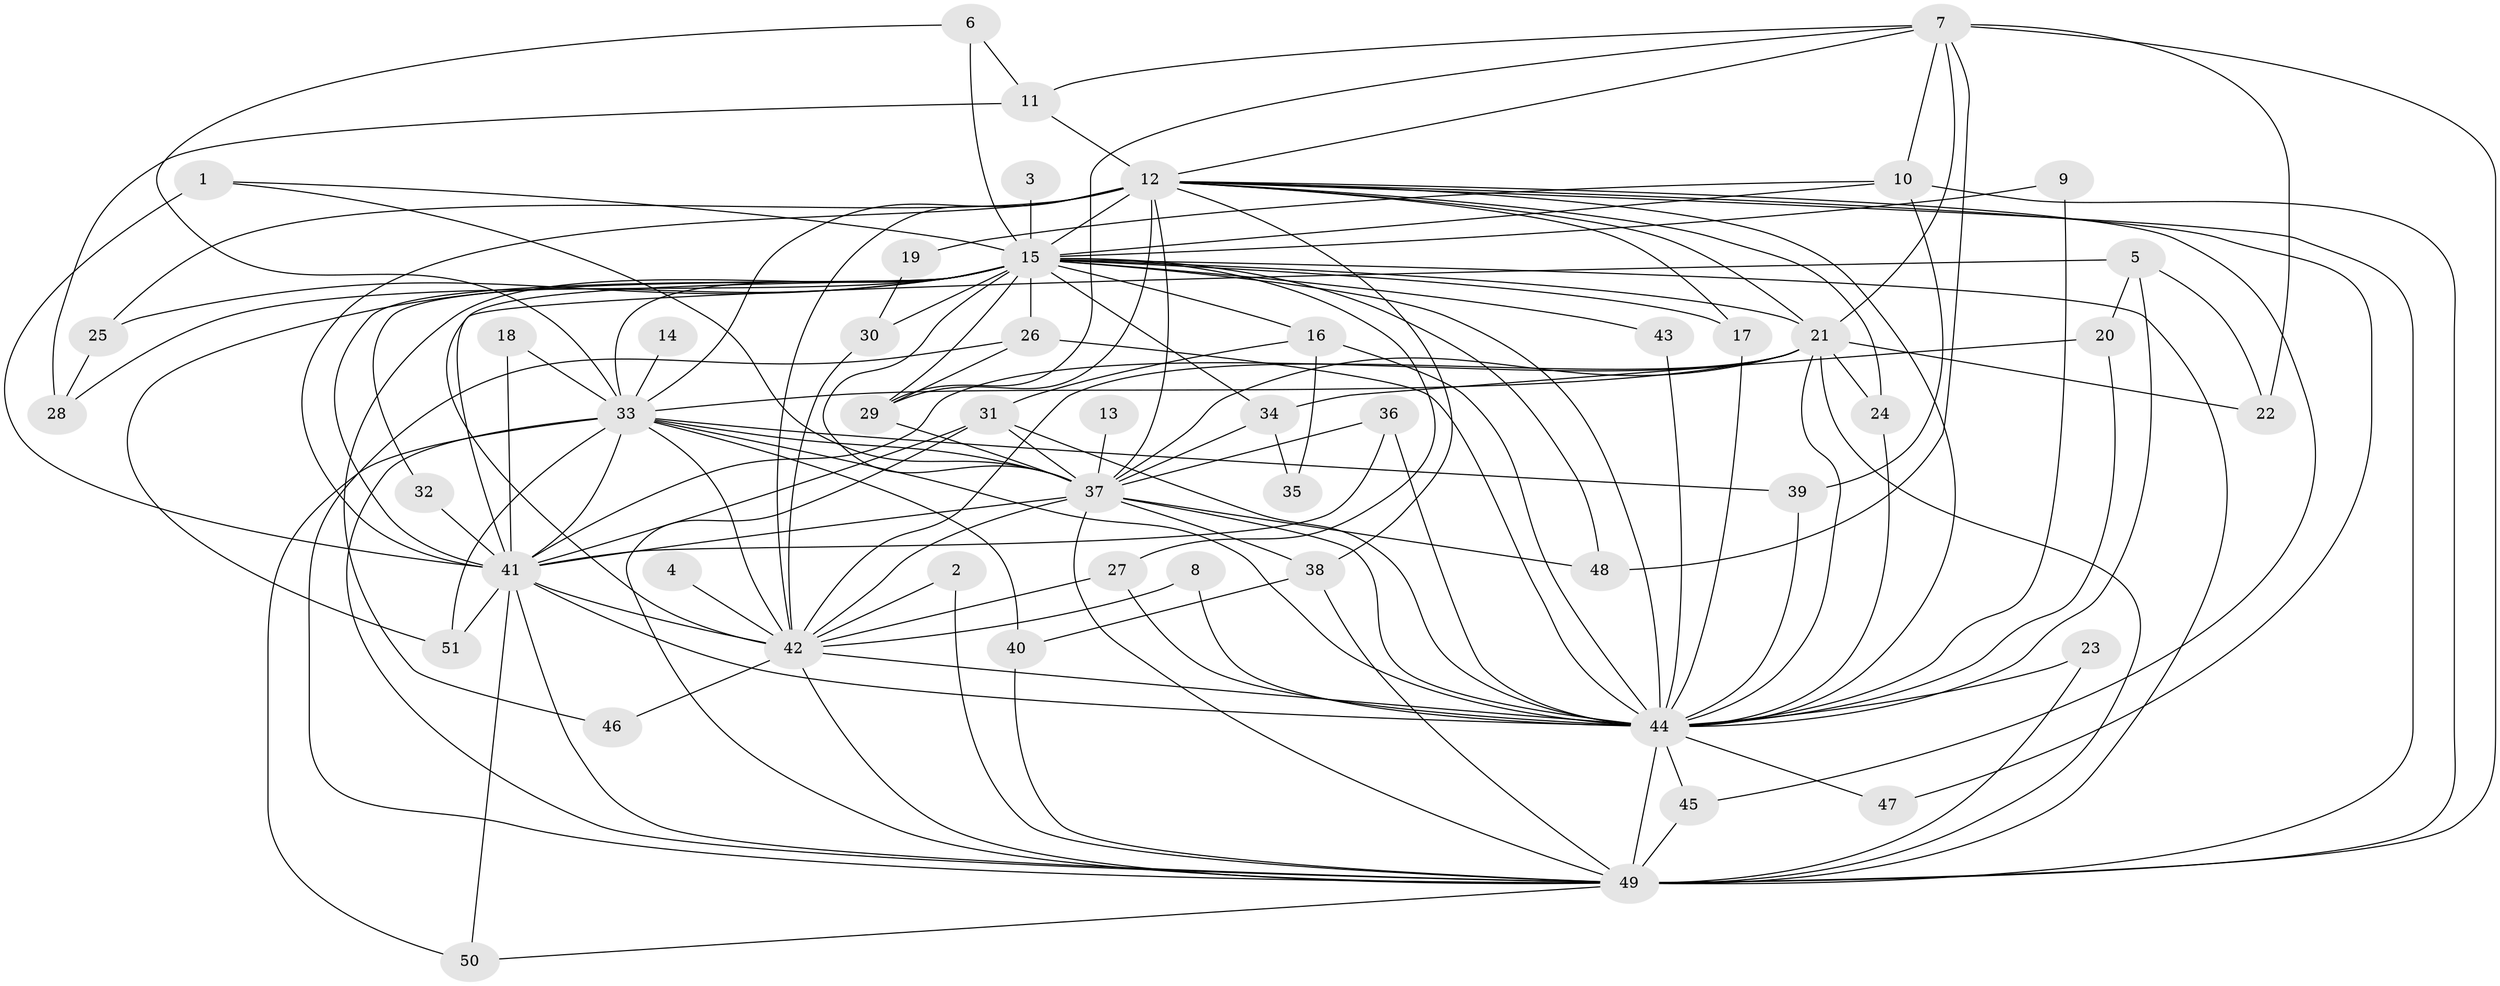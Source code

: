 // original degree distribution, {19: 0.0196078431372549, 16: 0.00980392156862745, 22: 0.029411764705882353, 20: 0.0196078431372549, 26: 0.00980392156862745, 29: 0.00980392156862745, 3: 0.20588235294117646, 8: 0.00980392156862745, 2: 0.5686274509803921, 5: 0.029411764705882353, 6: 0.00980392156862745, 4: 0.06862745098039216, 7: 0.00980392156862745}
// Generated by graph-tools (version 1.1) at 2025/01/03/09/25 03:01:28]
// undirected, 51 vertices, 141 edges
graph export_dot {
graph [start="1"]
  node [color=gray90,style=filled];
  1;
  2;
  3;
  4;
  5;
  6;
  7;
  8;
  9;
  10;
  11;
  12;
  13;
  14;
  15;
  16;
  17;
  18;
  19;
  20;
  21;
  22;
  23;
  24;
  25;
  26;
  27;
  28;
  29;
  30;
  31;
  32;
  33;
  34;
  35;
  36;
  37;
  38;
  39;
  40;
  41;
  42;
  43;
  44;
  45;
  46;
  47;
  48;
  49;
  50;
  51;
  1 -- 15 [weight=1.0];
  1 -- 37 [weight=1.0];
  1 -- 41 [weight=1.0];
  2 -- 42 [weight=1.0];
  2 -- 49 [weight=1.0];
  3 -- 15 [weight=2.0];
  4 -- 42 [weight=1.0];
  5 -- 20 [weight=1.0];
  5 -- 22 [weight=1.0];
  5 -- 41 [weight=1.0];
  5 -- 44 [weight=1.0];
  6 -- 11 [weight=1.0];
  6 -- 15 [weight=1.0];
  6 -- 33 [weight=1.0];
  7 -- 10 [weight=1.0];
  7 -- 11 [weight=1.0];
  7 -- 12 [weight=1.0];
  7 -- 21 [weight=1.0];
  7 -- 22 [weight=1.0];
  7 -- 29 [weight=1.0];
  7 -- 48 [weight=1.0];
  7 -- 49 [weight=1.0];
  8 -- 42 [weight=1.0];
  8 -- 44 [weight=1.0];
  9 -- 15 [weight=1.0];
  9 -- 44 [weight=1.0];
  10 -- 15 [weight=1.0];
  10 -- 19 [weight=1.0];
  10 -- 39 [weight=1.0];
  10 -- 49 [weight=1.0];
  11 -- 12 [weight=1.0];
  11 -- 28 [weight=1.0];
  12 -- 15 [weight=3.0];
  12 -- 17 [weight=1.0];
  12 -- 21 [weight=3.0];
  12 -- 24 [weight=1.0];
  12 -- 25 [weight=2.0];
  12 -- 29 [weight=1.0];
  12 -- 33 [weight=2.0];
  12 -- 37 [weight=1.0];
  12 -- 38 [weight=1.0];
  12 -- 41 [weight=2.0];
  12 -- 42 [weight=2.0];
  12 -- 44 [weight=1.0];
  12 -- 45 [weight=1.0];
  12 -- 47 [weight=1.0];
  12 -- 49 [weight=1.0];
  13 -- 37 [weight=1.0];
  14 -- 33 [weight=1.0];
  15 -- 16 [weight=1.0];
  15 -- 17 [weight=1.0];
  15 -- 21 [weight=3.0];
  15 -- 25 [weight=1.0];
  15 -- 26 [weight=1.0];
  15 -- 27 [weight=1.0];
  15 -- 28 [weight=1.0];
  15 -- 29 [weight=1.0];
  15 -- 30 [weight=2.0];
  15 -- 32 [weight=1.0];
  15 -- 33 [weight=2.0];
  15 -- 34 [weight=1.0];
  15 -- 37 [weight=2.0];
  15 -- 41 [weight=2.0];
  15 -- 42 [weight=2.0];
  15 -- 43 [weight=2.0];
  15 -- 44 [weight=2.0];
  15 -- 46 [weight=1.0];
  15 -- 48 [weight=1.0];
  15 -- 49 [weight=3.0];
  15 -- 51 [weight=1.0];
  16 -- 31 [weight=1.0];
  16 -- 35 [weight=1.0];
  16 -- 44 [weight=1.0];
  17 -- 44 [weight=1.0];
  18 -- 33 [weight=1.0];
  18 -- 41 [weight=1.0];
  19 -- 30 [weight=1.0];
  20 -- 34 [weight=1.0];
  20 -- 44 [weight=1.0];
  21 -- 22 [weight=1.0];
  21 -- 24 [weight=1.0];
  21 -- 33 [weight=1.0];
  21 -- 37 [weight=1.0];
  21 -- 41 [weight=1.0];
  21 -- 42 [weight=1.0];
  21 -- 44 [weight=1.0];
  21 -- 49 [weight=2.0];
  23 -- 44 [weight=1.0];
  23 -- 49 [weight=1.0];
  24 -- 44 [weight=1.0];
  25 -- 28 [weight=1.0];
  26 -- 29 [weight=1.0];
  26 -- 44 [weight=1.0];
  26 -- 49 [weight=1.0];
  27 -- 42 [weight=1.0];
  27 -- 44 [weight=1.0];
  29 -- 37 [weight=2.0];
  30 -- 42 [weight=1.0];
  31 -- 37 [weight=2.0];
  31 -- 41 [weight=1.0];
  31 -- 44 [weight=1.0];
  31 -- 49 [weight=1.0];
  32 -- 41 [weight=1.0];
  33 -- 37 [weight=1.0];
  33 -- 39 [weight=1.0];
  33 -- 40 [weight=1.0];
  33 -- 41 [weight=3.0];
  33 -- 42 [weight=1.0];
  33 -- 44 [weight=1.0];
  33 -- 49 [weight=1.0];
  33 -- 50 [weight=1.0];
  33 -- 51 [weight=1.0];
  34 -- 35 [weight=1.0];
  34 -- 37 [weight=1.0];
  36 -- 37 [weight=1.0];
  36 -- 41 [weight=1.0];
  36 -- 44 [weight=1.0];
  37 -- 38 [weight=2.0];
  37 -- 41 [weight=1.0];
  37 -- 42 [weight=2.0];
  37 -- 44 [weight=1.0];
  37 -- 48 [weight=1.0];
  37 -- 49 [weight=1.0];
  38 -- 40 [weight=1.0];
  38 -- 49 [weight=1.0];
  39 -- 44 [weight=1.0];
  40 -- 49 [weight=1.0];
  41 -- 42 [weight=2.0];
  41 -- 44 [weight=2.0];
  41 -- 49 [weight=1.0];
  41 -- 50 [weight=1.0];
  41 -- 51 [weight=1.0];
  42 -- 44 [weight=1.0];
  42 -- 46 [weight=1.0];
  42 -- 49 [weight=1.0];
  43 -- 44 [weight=1.0];
  44 -- 45 [weight=1.0];
  44 -- 47 [weight=1.0];
  44 -- 49 [weight=1.0];
  45 -- 49 [weight=1.0];
  49 -- 50 [weight=1.0];
}
